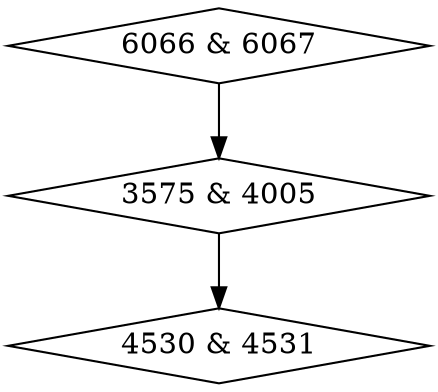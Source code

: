 digraph {
0 [label = "3575 & 4005", shape = diamond];
1 [label = "4530 & 4531", shape = diamond];
2 [label = "6066 & 6067", shape = diamond];
0->1;
2->0;
}
